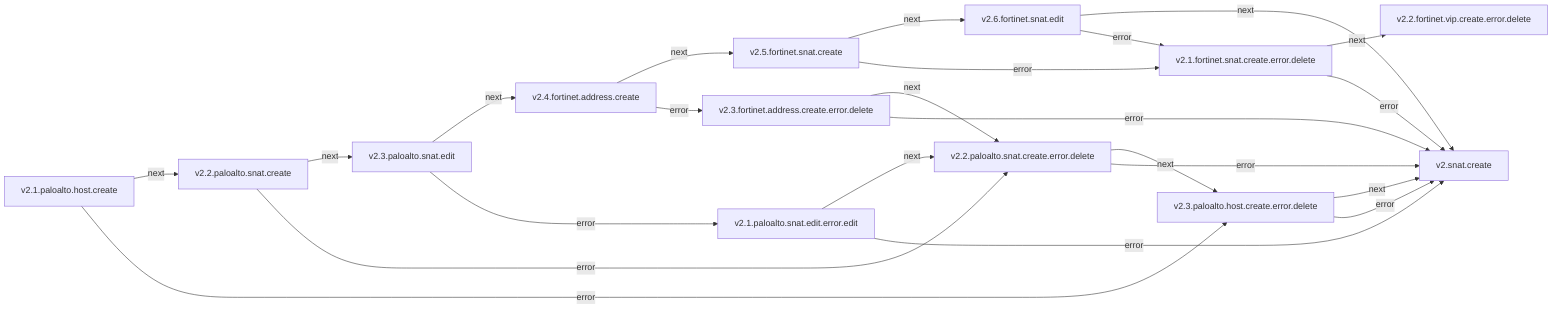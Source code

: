 graph LR
  v2.1.paloalto.host.create -->|next| v2.2.paloalto.snat.create
  v2.1.paloalto.host.create -->|error| v2.3.paloalto.host.create.error.delete
  v2.2.paloalto.snat.create -->|next| v2.3.paloalto.snat.edit
  v2.2.paloalto.snat.create -->|error| v2.2.paloalto.snat.create.error.delete
  v2.3.paloalto.snat.edit -->|next| v2.4.fortinet.address.create
  v2.3.paloalto.snat.edit -->|error| v2.1.paloalto.snat.edit.error.edit
  v2.4.fortinet.address.create -->|next| v2.5.fortinet.snat.create
  v2.4.fortinet.address.create -->|error| v2.3.fortinet.address.create.error.delete
  v2.5.fortinet.snat.create -->|next| v2.6.fortinet.snat.edit
  v2.5.fortinet.snat.create -->|error| v2.1.fortinet.snat.create.error.delete
  v2.6.fortinet.snat.edit -->|next| v2.snat.create
  v2.6.fortinet.snat.edit -->|error| v2.1.fortinet.snat.create.error.delete
  v2.1.fortinet.snat.create.error.delete -->|next| v2.2.fortinet.vip.create.error.delete
  v2.1.fortinet.snat.create.error.delete -->|error| v2.snat.create
  v2.1.paloalto.snat.edit.error.edit -->|next| v2.2.paloalto.snat.create.error.delete
  v2.1.paloalto.snat.edit.error.edit -->|error| v2.snat.create
  v2.2.paloalto.snat.create.error.delete -->|next| v2.3.paloalto.host.create.error.delete
  v2.2.paloalto.snat.create.error.delete -->|error| v2.snat.create
  v2.3.fortinet.address.create.error.delete -->|next| v2.2.paloalto.snat.create.error.delete
  v2.3.fortinet.address.create.error.delete -->|error| v2.snat.create
  v2.3.paloalto.host.create.error.delete -->|next| v2.snat.create
  v2.3.paloalto.host.create.error.delete -->|error| v2.snat.create